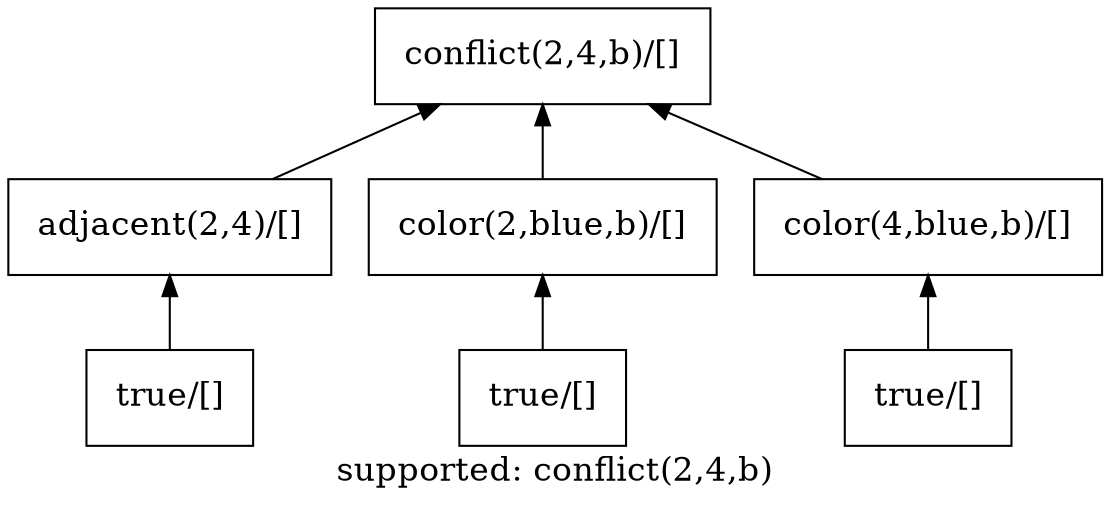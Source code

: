 digraph {
# layout=neato ;
graph[margin=0];
fontsize=16;
rankdir=BT;
node [fontsize=16;margin=0.2;shape=rectangle];
#1 -- 2;
#1 -- 3;
#1 -- 4;
#1 -- 5;
#2 -- 3;
#2 -- 4;
#3 -- 4;
#4 -- 5;
label="supported: conflict(2,4,b)"
 A [label="conflict(2,4,b)/[]"];
 B [label="adjacent(2,4)/[]"];
 C [label="color(2,blue,b)/[]"];
 D [label="color(4,blue,b)/[]"];
 E [label="true/[]"];
 F [label="true/[]"];
 G [label="true/[]"];
 E -> B -> A ;
 F -> C -> A ;
 G -> D -> A ;
}